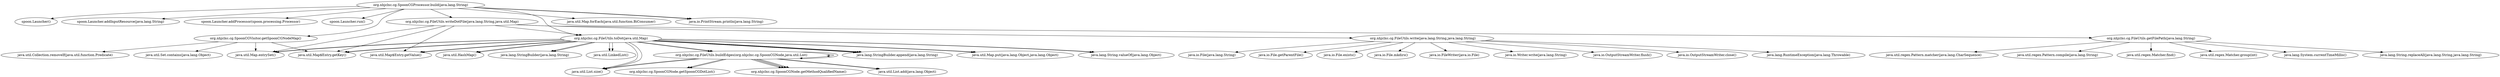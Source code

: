 digraph "org.nhjclxc.cg.SpoonCGProcessor.build(java.lang.String)" {
"org.nhjclxc.cg.SpoonCGProcessor.build(java.lang.String)" -> "spoon.Launcher()";

"org.nhjclxc.cg.SpoonCGProcessor.build(java.lang.String)" -> "spoon.Launcher.addInputResource(java.lang.String)";

"org.nhjclxc.cg.SpoonCGProcessor.build(java.lang.String)" -> "spoon.Launcher.addProcessor(spoon.processing.Processor)";

"org.nhjclxc.cg.SpoonCGProcessor.build(java.lang.String)" -> "spoon.Launcher.run()";

"org.nhjclxc.cg.SpoonCGVisitor.getSpoonCGNodeMap()" -> "java.util.Collection.removeIf(java.util.function.Predicate)";

"org.nhjclxc.cg.SpoonCGVisitor.getSpoonCGNodeMap()" -> "java.util.Map.entrySet()";

"org.nhjclxc.cg.SpoonCGVisitor.getSpoonCGNodeMap()" -> "java.util.Set.contains(java.lang.Object)";

"org.nhjclxc.cg.SpoonCGVisitor.getSpoonCGNodeMap()" -> "java.util.Map$Entry.getKey()";

"org.nhjclxc.cg.SpoonCGProcessor.build(java.lang.String)" -> "org.nhjclxc.cg.SpoonCGVisitor.getSpoonCGNodeMap()";

"org.nhjclxc.cg.FileUtils.toDot(java.util.Map)" -> "java.util.HashMap()";

"org.nhjclxc.cg.FileUtils.toDot(java.util.Map)" -> "java.util.Map.entrySet()";

"org.nhjclxc.cg.FileUtils.toDot(java.util.Map)" -> "java.util.Map$Entry.getKey()";

"org.nhjclxc.cg.FileUtils.toDot(java.util.Map)" -> "java.util.Map$Entry.getValue()";

"org.nhjclxc.cg.FileUtils.toDot(java.util.Map)" -> "java.lang.StringBuilder(java.lang.String)";

"org.nhjclxc.cg.FileUtils.toDot(java.util.Map)" -> "java.util.LinkedList()";

"org.nhjclxc.cg.FileUtils.buildEdges(org.nhjclxc.cg.SpoonCGNode,java.util.List)" -> "org.nhjclxc.cg.SpoonCGNode.getSpoonCGDotList()";

"org.nhjclxc.cg.FileUtils.buildEdges(org.nhjclxc.cg.SpoonCGNode,java.util.List)" -> "java.util.List.size()";

"org.nhjclxc.cg.FileUtils.buildEdges(org.nhjclxc.cg.SpoonCGNode,java.util.List)" -> "org.nhjclxc.cg.SpoonCGNode.getMethodQualifiedName()";

"org.nhjclxc.cg.FileUtils.buildEdges(org.nhjclxc.cg.SpoonCGNode,java.util.List)" -> "org.nhjclxc.cg.SpoonCGNode.getMethodQualifiedName()";

"org.nhjclxc.cg.FileUtils.buildEdges(org.nhjclxc.cg.SpoonCGNode,java.util.List)" -> "org.nhjclxc.cg.FileUtils.buildEdges(org.nhjclxc.cg.SpoonCGNode,java.util.List)";

"org.nhjclxc.cg.FileUtils.buildEdges(org.nhjclxc.cg.SpoonCGNode,java.util.List)" -> "java.util.List.add(java.lang.Object)";

"org.nhjclxc.cg.FileUtils.toDot(java.util.Map)" -> "org.nhjclxc.cg.FileUtils.buildEdges(org.nhjclxc.cg.SpoonCGNode,java.util.List)";

"org.nhjclxc.cg.FileUtils.toDot(java.util.Map)" -> "java.util.List.size()";

"org.nhjclxc.cg.FileUtils.toDot(java.util.Map)" -> "java.lang.StringBuilder.append(java.lang.String)";

"org.nhjclxc.cg.FileUtils.toDot(java.util.Map)" -> "java.lang.StringBuilder.append(java.lang.String)";

"org.nhjclxc.cg.FileUtils.toDot(java.util.Map)" -> "java.util.Map.put(java.lang.Object,java.lang.Object)";

"org.nhjclxc.cg.FileUtils.toDot(java.util.Map)" -> "java.lang.String.valueOf(java.lang.Object)";

"org.nhjclxc.cg.FileUtils.writeDotFile(java.lang.String,java.util.Map)" -> "org.nhjclxc.cg.FileUtils.toDot(java.util.Map)";

"org.nhjclxc.cg.FileUtils.writeDotFile(java.lang.String,java.util.Map)" -> "java.util.Map.entrySet()";

"org.nhjclxc.cg.FileUtils.writeDotFile(java.lang.String,java.util.Map)" -> "java.util.Map$Entry.getKey()";

"org.nhjclxc.cg.FileUtils.writeDotFile(java.lang.String,java.util.Map)" -> "java.util.Map$Entry.getValue()";

"org.nhjclxc.cg.FileUtils.write(java.lang.String,java.lang.String)" -> "java.io.File(java.lang.String)";

"org.nhjclxc.cg.FileUtils.write(java.lang.String,java.lang.String)" -> "java.io.File.getParentFile()";

"org.nhjclxc.cg.FileUtils.write(java.lang.String,java.lang.String)" -> "java.io.File.exists()";

"org.nhjclxc.cg.FileUtils.write(java.lang.String,java.lang.String)" -> "java.io.File.mkdirs()";

"org.nhjclxc.cg.FileUtils.write(java.lang.String,java.lang.String)" -> "java.io.FileWriter(java.io.File)";

"org.nhjclxc.cg.FileUtils.write(java.lang.String,java.lang.String)" -> "java.io.Writer.write(java.lang.String)";

"org.nhjclxc.cg.FileUtils.write(java.lang.String,java.lang.String)" -> "java.io.OutputStreamWriter.flush()";

"org.nhjclxc.cg.FileUtils.write(java.lang.String,java.lang.String)" -> "java.io.OutputStreamWriter.close()";

"org.nhjclxc.cg.FileUtils.write(java.lang.String,java.lang.String)" -> "java.lang.RuntimeException(java.lang.Throwable)";

"org.nhjclxc.cg.FileUtils.writeDotFile(java.lang.String,java.util.Map)" -> "org.nhjclxc.cg.FileUtils.write(java.lang.String,java.lang.String)";

"org.nhjclxc.cg.FileUtils.getFilePath(java.lang.String)" -> "java.util.regex.Pattern.matcher(java.lang.CharSequence)";

"org.nhjclxc.cg.FileUtils.getFilePath(java.lang.String)" -> "java.util.regex.Pattern.compile(java.lang.String)";

"org.nhjclxc.cg.FileUtils.getFilePath(java.lang.String)" -> "java.util.regex.Matcher.find()";

"org.nhjclxc.cg.FileUtils.getFilePath(java.lang.String)" -> "java.util.regex.Matcher.group(int)";

"org.nhjclxc.cg.FileUtils.getFilePath(java.lang.String)" -> "java.lang.System.currentTimeMillis()";

"org.nhjclxc.cg.FileUtils.getFilePath(java.lang.String)" -> "java.lang.String.replaceAll(java.lang.String,java.lang.String)";

"org.nhjclxc.cg.FileUtils.writeDotFile(java.lang.String,java.util.Map)" -> "org.nhjclxc.cg.FileUtils.getFilePath(java.lang.String)";

"org.nhjclxc.cg.SpoonCGProcessor.build(java.lang.String)" -> "org.nhjclxc.cg.FileUtils.writeDotFile(java.lang.String,java.util.Map)";

"org.nhjclxc.cg.FileUtils.toDot(java.util.Map)" -> "java.util.HashMap()";

"org.nhjclxc.cg.FileUtils.toDot(java.util.Map)" -> "java.util.Map.entrySet()";

"org.nhjclxc.cg.FileUtils.toDot(java.util.Map)" -> "java.util.Map$Entry.getKey()";

"org.nhjclxc.cg.FileUtils.toDot(java.util.Map)" -> "java.util.Map$Entry.getValue()";

"org.nhjclxc.cg.FileUtils.toDot(java.util.Map)" -> "java.lang.StringBuilder(java.lang.String)";

"org.nhjclxc.cg.FileUtils.toDot(java.util.Map)" -> "java.util.LinkedList()";

"org.nhjclxc.cg.FileUtils.buildEdges(org.nhjclxc.cg.SpoonCGNode,java.util.List)" -> "org.nhjclxc.cg.SpoonCGNode.getSpoonCGDotList()";

"org.nhjclxc.cg.FileUtils.buildEdges(org.nhjclxc.cg.SpoonCGNode,java.util.List)" -> "java.util.List.size()";

"org.nhjclxc.cg.FileUtils.buildEdges(org.nhjclxc.cg.SpoonCGNode,java.util.List)" -> "org.nhjclxc.cg.SpoonCGNode.getMethodQualifiedName()";

"org.nhjclxc.cg.FileUtils.buildEdges(org.nhjclxc.cg.SpoonCGNode,java.util.List)" -> "org.nhjclxc.cg.SpoonCGNode.getMethodQualifiedName()";

"org.nhjclxc.cg.FileUtils.buildEdges(org.nhjclxc.cg.SpoonCGNode,java.util.List)" -> "org.nhjclxc.cg.FileUtils.buildEdges(org.nhjclxc.cg.SpoonCGNode,java.util.List)";

"org.nhjclxc.cg.FileUtils.buildEdges(org.nhjclxc.cg.SpoonCGNode,java.util.List)" -> "java.util.List.add(java.lang.Object)";

"org.nhjclxc.cg.FileUtils.toDot(java.util.Map)" -> "org.nhjclxc.cg.FileUtils.buildEdges(org.nhjclxc.cg.SpoonCGNode,java.util.List)";

"org.nhjclxc.cg.FileUtils.toDot(java.util.Map)" -> "java.util.List.size()";

"org.nhjclxc.cg.FileUtils.toDot(java.util.Map)" -> "java.lang.StringBuilder.append(java.lang.String)";

"org.nhjclxc.cg.FileUtils.toDot(java.util.Map)" -> "java.lang.StringBuilder.append(java.lang.String)";

"org.nhjclxc.cg.FileUtils.toDot(java.util.Map)" -> "java.util.Map.put(java.lang.Object,java.lang.Object)";

"org.nhjclxc.cg.FileUtils.toDot(java.util.Map)" -> "java.lang.String.valueOf(java.lang.Object)";

"org.nhjclxc.cg.SpoonCGProcessor.build(java.lang.String)" -> "org.nhjclxc.cg.FileUtils.toDot(java.util.Map)";

"org.nhjclxc.cg.SpoonCGProcessor.build(java.lang.String)" -> "java.util.Map.forEach(java.util.function.BiConsumer)";

"org.nhjclxc.cg.SpoonCGProcessor.build(java.lang.String)" -> "java.io.PrintStream.println(java.lang.String)";

"org.nhjclxc.cg.SpoonCGProcessor.build(java.lang.String)" -> "java.io.PrintStream.println(java.lang.String)";

}